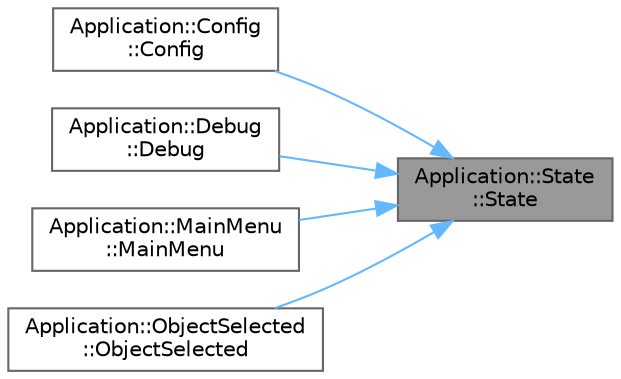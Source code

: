 digraph "Application::State::State"
{
 // LATEX_PDF_SIZE
  bgcolor="transparent";
  edge [fontname=Helvetica,fontsize=10,labelfontname=Helvetica,labelfontsize=10];
  node [fontname=Helvetica,fontsize=10,shape=box,height=0.2,width=0.4];
  rankdir="RL";
  Node1 [id="Node000001",label="Application::State\l::State",height=0.2,width=0.4,color="gray40", fillcolor="grey60", style="filled", fontcolor="black",tooltip="Constructor que inicializa el estado con el contexto de la máquina de estados."];
  Node1 -> Node2 [id="edge1_Node000001_Node000002",dir="back",color="steelblue1",style="solid",tooltip=" "];
  Node2 [id="Node000002",label="Application::Config\l::Config",height=0.2,width=0.4,color="grey40", fillcolor="white", style="filled",URL="$class_application_1_1_config.html#ad446dd1244b06aa41c2108461a96f45c",tooltip="Constructor que inicializa el estado de configuración."];
  Node1 -> Node3 [id="edge2_Node000001_Node000003",dir="back",color="steelblue1",style="solid",tooltip=" "];
  Node3 [id="Node000003",label="Application::Debug\l::Debug",height=0.2,width=0.4,color="grey40", fillcolor="white", style="filled",URL="$class_application_1_1_debug.html#a9f0c098bc6a477c94c24041928e1f0f8",tooltip="Constructor que inicializa el estado de depuración."];
  Node1 -> Node4 [id="edge3_Node000001_Node000004",dir="back",color="steelblue1",style="solid",tooltip=" "];
  Node4 [id="Node000004",label="Application::MainMenu\l::MainMenu",height=0.2,width=0.4,color="grey40", fillcolor="white", style="filled",URL="$class_application_1_1_main_menu.html#a53ca38da66119d529da877cda18ba608",tooltip="Constructor que inicializa el menú principal."];
  Node1 -> Node5 [id="edge4_Node000001_Node000005",dir="back",color="steelblue1",style="solid",tooltip=" "];
  Node5 [id="Node000005",label="Application::ObjectSelected\l::ObjectSelected",height=0.2,width=0.4,color="grey40", fillcolor="white", style="filled",URL="$class_application_1_1_object_selected.html#afce2cddc944eb5447b489e90899e48f9",tooltip="Constructor que inicializa el estado de objeto seleccionado."];
}
